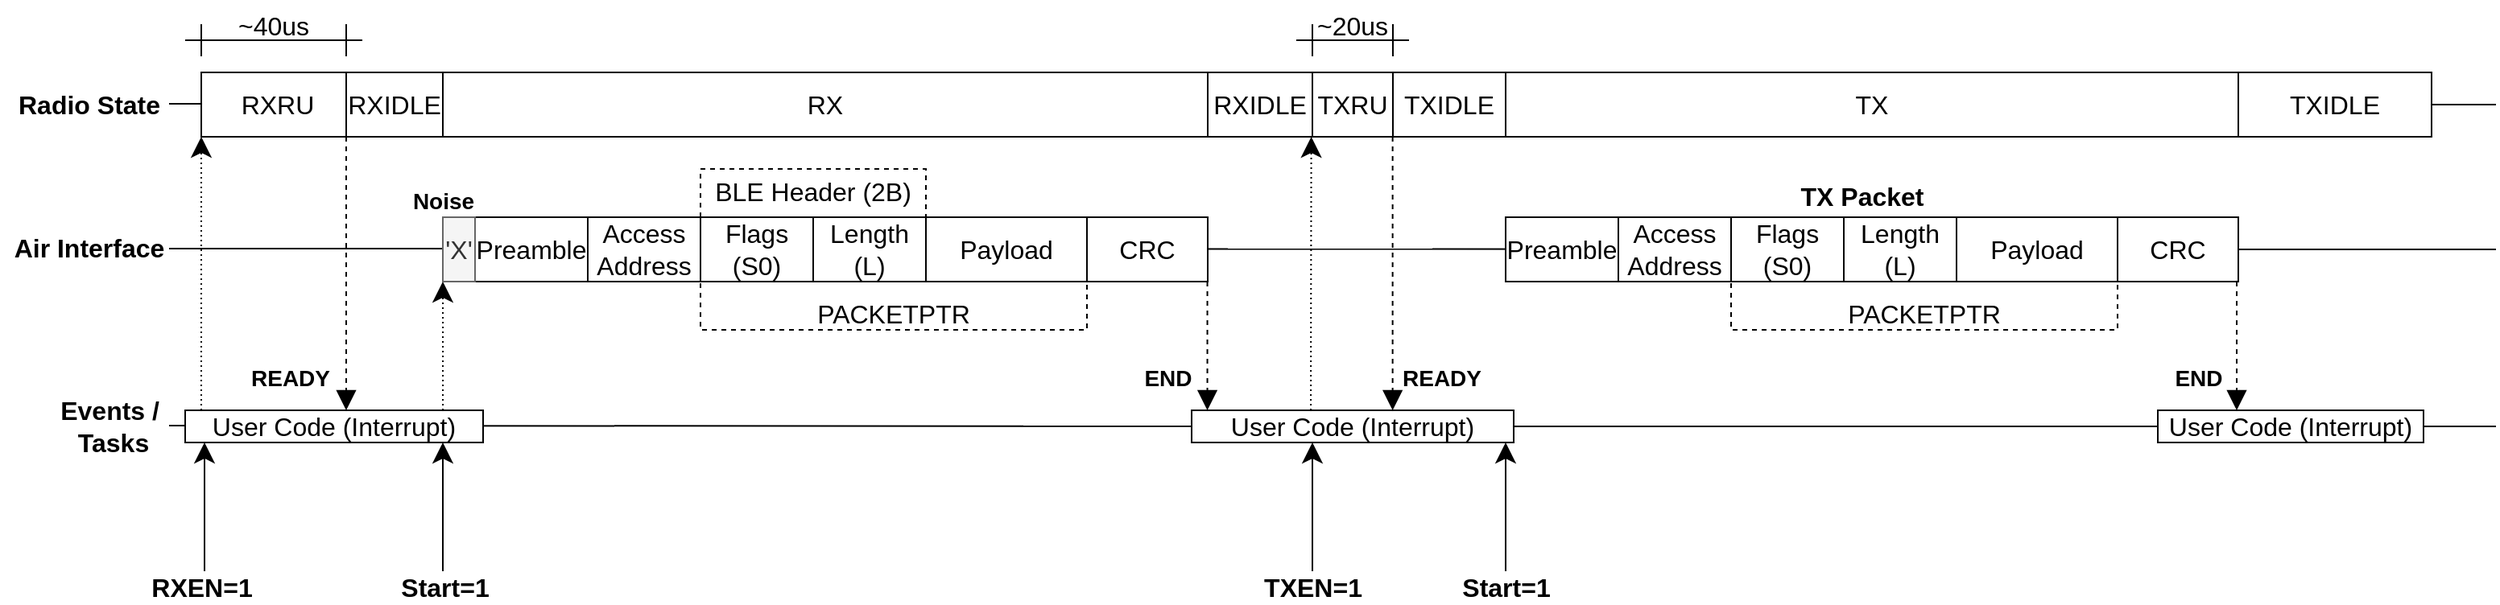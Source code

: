 <mxfile version="14.7.6" type="device"><diagram id="v2DzKBztup_fWbitFdU-" name="Page-1"><mxGraphModel dx="2254" dy="884" grid="1" gridSize="5" guides="1" tooltips="1" connect="1" arrows="1" fold="1" page="1" pageScale="1" pageWidth="827" pageHeight="1169" math="0" shadow="0"><root><mxCell id="0"/><mxCell id="1" parent="0"/><mxCell id="a7Ip4qxdmaxVf0tGtClX-4" value="" style="endArrow=none;html=1;fontSize=16;" parent="1" edge="1"><mxGeometry width="50" height="50" relative="1" as="geometry"><mxPoint x="115" y="89.5" as="sourcePoint"/><mxPoint x="1560" y="90" as="targetPoint"/></mxGeometry></mxCell><mxCell id="a7Ip4qxdmaxVf0tGtClX-1" value="RXRU" style="rounded=0;whiteSpace=wrap;html=1;fontSize=16;" parent="1" vertex="1"><mxGeometry x="135" y="70" width="95" height="40" as="geometry"/></mxCell><mxCell id="a7Ip4qxdmaxVf0tGtClX-2" value="RX" style="rounded=0;whiteSpace=wrap;html=1;fontSize=16;connectable=0;" parent="1" vertex="1"><mxGeometry x="285" y="70" width="475" height="40" as="geometry"/></mxCell><mxCell id="a7Ip4qxdmaxVf0tGtClX-3" value="RXIDLE" style="rounded=0;whiteSpace=wrap;html=1;fontSize=16;" parent="1" vertex="1"><mxGeometry x="760" y="70" width="65" height="40" as="geometry"/></mxCell><mxCell id="a7Ip4qxdmaxVf0tGtClX-5" value="Radio State" style="text;html=1;align=center;verticalAlign=middle;resizable=0;points=[];autosize=1;strokeColor=none;fontSize=16;rotation=0;fontStyle=1" parent="1" vertex="1"><mxGeometry x="15" y="80" width="100" height="20" as="geometry"/></mxCell><mxCell id="a7Ip4qxdmaxVf0tGtClX-6" value="" style="endArrow=none;html=1;fontSize=16;" parent="1" edge="1"><mxGeometry width="50" height="50" relative="1" as="geometry"><mxPoint x="115" y="179.5" as="sourcePoint"/><mxPoint x="1560" y="180" as="targetPoint"/></mxGeometry></mxCell><mxCell id="a7Ip4qxdmaxVf0tGtClX-10" value="Air Interface" style="text;html=1;align=center;verticalAlign=middle;resizable=0;points=[];autosize=1;strokeColor=none;fontSize=16;rotation=0;fontStyle=1" parent="1" vertex="1"><mxGeometry x="10" y="169" width="110" height="20" as="geometry"/></mxCell><mxCell id="a7Ip4qxdmaxVf0tGtClX-11" value="Preamble" style="rounded=0;whiteSpace=wrap;html=1;fontSize=16;" parent="1" vertex="1"><mxGeometry x="305" y="160" width="70" height="40" as="geometry"/></mxCell><mxCell id="a7Ip4qxdmaxVf0tGtClX-12" value="Access Address" style="rounded=0;whiteSpace=wrap;html=1;fontSize=16;" parent="1" vertex="1"><mxGeometry x="375" y="160" width="70" height="40" as="geometry"/></mxCell><mxCell id="a7Ip4qxdmaxVf0tGtClX-14" value="Flags&lt;br&gt;(S0)" style="rounded=0;whiteSpace=wrap;html=1;fontSize=16;" parent="1" vertex="1"><mxGeometry x="445" y="160" width="70" height="40" as="geometry"/></mxCell><mxCell id="a7Ip4qxdmaxVf0tGtClX-15" value="Length&lt;br&gt;(L)" style="rounded=0;whiteSpace=wrap;html=1;fontSize=16;" parent="1" vertex="1"><mxGeometry x="515" y="160" width="70" height="40" as="geometry"/></mxCell><mxCell id="a7Ip4qxdmaxVf0tGtClX-16" value="Payload" style="rounded=0;whiteSpace=wrap;html=1;fontSize=16;" parent="1" vertex="1"><mxGeometry x="585" y="160" width="100" height="40" as="geometry"/></mxCell><mxCell id="a7Ip4qxdmaxVf0tGtClX-17" value="CRC" style="rounded=0;whiteSpace=wrap;html=1;fontSize=16;" parent="1" vertex="1"><mxGeometry x="685" y="160" width="75" height="40" as="geometry"/></mxCell><mxCell id="a7Ip4qxdmaxVf0tGtClX-19" value="Events /&amp;nbsp;&lt;br&gt;Tasks" style="text;html=1;align=center;verticalAlign=middle;resizable=0;points=[];autosize=1;strokeColor=none;fontSize=16;rotation=0;fontStyle=1" parent="1" vertex="1"><mxGeometry x="40" y="270" width="80" height="40" as="geometry"/></mxCell><mxCell id="a7Ip4qxdmaxVf0tGtClX-21" value="" style="endArrow=classic;html=1;fontSize=16;strokeWidth=1;endSize=10;startSize=10;" parent="1" edge="1"><mxGeometry width="50" height="50" relative="1" as="geometry"><mxPoint x="137" y="380" as="sourcePoint"/><mxPoint x="137" y="300" as="targetPoint"/></mxGeometry></mxCell><mxCell id="mFu_I0m-nyomiKaceHUw-1" value="RXEN=1" style="text;html=1;align=center;verticalAlign=middle;resizable=0;points=[];autosize=1;strokeColor=none;fontSize=16;rotation=0;fontStyle=1" parent="1" vertex="1"><mxGeometry x="95" y="380" width="80" height="20" as="geometry"/></mxCell><mxCell id="mFu_I0m-nyomiKaceHUw-2" value="BLE Header (2B)" style="rounded=0;whiteSpace=wrap;html=1;fontSize=16;dashed=1;fillColor=none;verticalAlign=top;spacing=0;" parent="1" vertex="1"><mxGeometry x="445" y="130" width="140" height="70" as="geometry"/></mxCell><mxCell id="mFu_I0m-nyomiKaceHUw-5" value="" style="endArrow=block;html=1;fontSize=16;dashed=1;endFill=1;endSize=10;startSize=10;strokeWidth=1;" parent="1" edge="1"><mxGeometry width="50" height="50" relative="1" as="geometry"><mxPoint x="759.77" y="200" as="sourcePoint"/><mxPoint x="759.77" y="280" as="targetPoint"/></mxGeometry></mxCell><mxCell id="mFu_I0m-nyomiKaceHUw-6" value="END" style="text;html=1;align=center;verticalAlign=middle;resizable=0;points=[];autosize=1;strokeColor=none;fontSize=14;rotation=0;fontStyle=1" parent="1" vertex="1"><mxGeometry x="710" y="250" width="50" height="20" as="geometry"/></mxCell><mxCell id="mFu_I0m-nyomiKaceHUw-8" value="Noise" style="text;html=1;align=center;verticalAlign=middle;resizable=0;points=[];autosize=1;strokeColor=none;fontSize=14;rotation=0;fontStyle=1" parent="1" vertex="1"><mxGeometry x="260" y="140" width="50" height="20" as="geometry"/></mxCell><mxCell id="DgjpY8XGCn0zOo7tA8Xs-1" value="" style="endArrow=none;startArrow=none;html=1;startFill=0;endFill=0;endSize=10;startSize=10;strokeWidth=1;" parent="1" edge="1"><mxGeometry width="50" height="50" relative="1" as="geometry"><mxPoint x="125" y="50" as="sourcePoint"/><mxPoint x="235" y="50" as="targetPoint"/></mxGeometry></mxCell><mxCell id="DgjpY8XGCn0zOo7tA8Xs-2" value="" style="endArrow=none;startArrow=none;html=1;startFill=0;endFill=0;endSize=10;startSize=10;strokeWidth=1;" parent="1" edge="1"><mxGeometry width="50" height="50" relative="1" as="geometry"><mxPoint x="225" y="60" as="sourcePoint"/><mxPoint x="225" y="40" as="targetPoint"/></mxGeometry></mxCell><mxCell id="DgjpY8XGCn0zOo7tA8Xs-3" value="" style="endArrow=none;startArrow=none;html=1;startFill=0;endFill=0;endSize=10;startSize=10;strokeWidth=1;" parent="1" edge="1"><mxGeometry width="50" height="50" relative="1" as="geometry"><mxPoint x="135" y="60" as="sourcePoint"/><mxPoint x="135" y="40" as="targetPoint"/></mxGeometry></mxCell><mxCell id="DgjpY8XGCn0zOo7tA8Xs-4" value="&lt;span style=&quot;color: rgb(0 , 0 , 0) ; font-family: &amp;#34;helvetica&amp;#34; ; font-size: 16px ; font-style: normal ; font-weight: 400 ; letter-spacing: normal ; text-indent: 0px ; text-transform: none ; word-spacing: 0px ; display: inline ; float: none&quot;&gt;~40us&lt;/span&gt;" style="text;whiteSpace=wrap;html=1;align=center;labelBackgroundColor=none;" parent="1" vertex="1"><mxGeometry x="145" y="25" width="70" height="30" as="geometry"/></mxCell><mxCell id="a7Ip4qxdmaxVf0tGtClX-18" value="" style="endArrow=none;html=1;fontSize=16;startArrow=none;" parent="1" edge="1" source="zhRGlee568SKVGu8F9AD-2"><mxGeometry width="50" height="50" relative="1" as="geometry"><mxPoint x="115" y="289.5" as="sourcePoint"/><mxPoint x="1560" y="290" as="targetPoint"/></mxGeometry></mxCell><mxCell id="DgjpY8XGCn0zOo7tA8Xs-10" value="" style="endArrow=block;html=1;fontSize=16;dashed=1;endFill=1;endSize=10;startSize=10;strokeWidth=1;" parent="1" edge="1"><mxGeometry width="50" height="50" relative="1" as="geometry"><mxPoint x="225" y="110" as="sourcePoint"/><mxPoint x="225" y="280" as="targetPoint"/></mxGeometry></mxCell><mxCell id="DgjpY8XGCn0zOo7tA8Xs-11" value="READY" style="text;html=1;align=center;verticalAlign=middle;resizable=0;points=[];autosize=1;strokeColor=none;fontSize=14;rotation=0;fontStyle=1" parent="1" vertex="1"><mxGeometry x="160" y="250" width="60" height="20" as="geometry"/></mxCell><mxCell id="DgjpY8XGCn0zOo7tA8Xs-12" value="" style="endArrow=classic;html=1;fontSize=16;strokeWidth=1;endSize=10;startSize=10;" parent="1" edge="1"><mxGeometry width="50" height="50" relative="1" as="geometry"><mxPoint x="285" y="380" as="sourcePoint"/><mxPoint x="285" y="300" as="targetPoint"/></mxGeometry></mxCell><mxCell id="DgjpY8XGCn0zOo7tA8Xs-13" value="Start=1" style="text;html=1;align=center;verticalAlign=middle;resizable=0;points=[];autosize=1;strokeColor=none;fontSize=16;rotation=0;fontStyle=1" parent="1" vertex="1"><mxGeometry x="251" y="380" width="70" height="20" as="geometry"/></mxCell><mxCell id="DgjpY8XGCn0zOo7tA8Xs-14" value="" style="endArrow=classic;html=1;fontSize=16;entryX=0;entryY=1;entryDx=0;entryDy=0;strokeWidth=1;endSize=10;startSize=10;dashed=1;dashPattern=1 2;" parent="1" target="a7Ip4qxdmaxVf0tGtClX-1" edge="1"><mxGeometry width="50" height="50" relative="1" as="geometry"><mxPoint x="135" y="280" as="sourcePoint"/><mxPoint x="135.3" y="201.04" as="targetPoint"/></mxGeometry></mxCell><mxCell id="DgjpY8XGCn0zOo7tA8Xs-15" value="" style="endArrow=classic;html=1;fontSize=16;strokeWidth=1;endSize=10;startSize=10;dashed=1;dashPattern=1 2;" parent="1" edge="1"><mxGeometry width="50" height="50" relative="1" as="geometry"><mxPoint x="285" y="280" as="sourcePoint"/><mxPoint x="285" y="200" as="targetPoint"/></mxGeometry></mxCell><mxCell id="zhRGlee568SKVGu8F9AD-1" value="TXRU" style="rounded=0;whiteSpace=wrap;html=1;fontSize=16;" vertex="1" parent="1"><mxGeometry x="825" y="70" width="50" height="40" as="geometry"/></mxCell><mxCell id="zhRGlee568SKVGu8F9AD-2" value="User Code (Interrupt)" style="rounded=0;whiteSpace=wrap;html=1;fontSize=16;connectable=0;" vertex="1" parent="1"><mxGeometry x="750" y="280" width="200" height="20" as="geometry"/></mxCell><mxCell id="zhRGlee568SKVGu8F9AD-3" value="" style="endArrow=none;html=1;fontSize=16;" edge="1" parent="1" target="zhRGlee568SKVGu8F9AD-2"><mxGeometry width="50" height="50" relative="1" as="geometry"><mxPoint x="115" y="289.5" as="sourcePoint"/><mxPoint x="1405" y="290" as="targetPoint"/></mxGeometry></mxCell><mxCell id="a7Ip4qxdmaxVf0tGtClX-20" value="User Code (Interrupt)" style="rounded=0;whiteSpace=wrap;html=1;fontSize=16;connectable=0;" parent="1" vertex="1"><mxGeometry x="125" y="280" width="185" height="20" as="geometry"/></mxCell><mxCell id="zhRGlee568SKVGu8F9AD-7" value="" style="endArrow=classic;html=1;fontSize=16;strokeWidth=1;endSize=10;startSize=10;" edge="1" parent="1"><mxGeometry width="50" height="50" relative="1" as="geometry"><mxPoint x="825" y="380" as="sourcePoint"/><mxPoint x="825" y="300.0" as="targetPoint"/></mxGeometry></mxCell><mxCell id="zhRGlee568SKVGu8F9AD-8" value="TXEN=1" style="text;html=1;align=center;verticalAlign=middle;resizable=0;points=[];autosize=1;strokeColor=none;fontSize=16;rotation=0;fontStyle=1;connectable=0;" vertex="1" parent="1"><mxGeometry x="785" y="380" width="80" height="20" as="geometry"/></mxCell><mxCell id="zhRGlee568SKVGu8F9AD-9" value="TXIDLE" style="rounded=0;whiteSpace=wrap;html=1;fontSize=16;" vertex="1" parent="1"><mxGeometry x="875" y="70" width="70" height="40" as="geometry"/></mxCell><mxCell id="zhRGlee568SKVGu8F9AD-10" value="" style="endArrow=classic;html=1;fontSize=16;entryX=0;entryY=1;entryDx=0;entryDy=0;strokeWidth=1;endSize=10;startSize=10;dashed=1;dashPattern=1 2;" edge="1" parent="1"><mxGeometry width="50" height="50" relative="1" as="geometry"><mxPoint x="824" y="280" as="sourcePoint"/><mxPoint x="824.31" y="110" as="targetPoint"/></mxGeometry></mxCell><mxCell id="zhRGlee568SKVGu8F9AD-16" value="" style="endArrow=none;startArrow=none;html=1;startFill=0;endFill=0;endSize=10;startSize=10;strokeWidth=1;" edge="1" parent="1"><mxGeometry width="50" height="50" relative="1" as="geometry"><mxPoint x="815" y="50" as="sourcePoint"/><mxPoint x="885" y="50" as="targetPoint"/></mxGeometry></mxCell><mxCell id="zhRGlee568SKVGu8F9AD-17" value="" style="endArrow=none;startArrow=none;html=1;startFill=0;endFill=0;endSize=10;startSize=10;strokeWidth=1;" edge="1" parent="1"><mxGeometry width="50" height="50" relative="1" as="geometry"><mxPoint x="875" y="60" as="sourcePoint"/><mxPoint x="875" y="40" as="targetPoint"/></mxGeometry></mxCell><mxCell id="zhRGlee568SKVGu8F9AD-18" value="" style="endArrow=none;startArrow=none;html=1;startFill=0;endFill=0;endSize=10;startSize=10;strokeWidth=1;" edge="1" parent="1"><mxGeometry width="50" height="50" relative="1" as="geometry"><mxPoint x="825" y="60" as="sourcePoint"/><mxPoint x="825" y="40" as="targetPoint"/></mxGeometry></mxCell><mxCell id="zhRGlee568SKVGu8F9AD-19" value="&lt;span style=&quot;color: rgb(0 , 0 , 0) ; font-family: &amp;#34;helvetica&amp;#34; ; font-size: 16px ; font-style: normal ; font-weight: 400 ; letter-spacing: normal ; text-indent: 0px ; text-transform: none ; word-spacing: 0px ; display: inline ; float: none&quot;&gt;~20us&lt;/span&gt;" style="text;whiteSpace=wrap;html=1;align=center;labelBackgroundColor=none;" vertex="1" parent="1"><mxGeometry x="815" y="25" width="70" height="30" as="geometry"/></mxCell><mxCell id="zhRGlee568SKVGu8F9AD-20" value="TX" style="rounded=0;whiteSpace=wrap;html=1;fontSize=16;" vertex="1" parent="1"><mxGeometry x="945" y="70" width="455" height="40" as="geometry"/></mxCell><mxCell id="a7Ip4qxdmaxVf0tGtClX-8" value="'X'" style="rounded=0;whiteSpace=wrap;html=1;fontSize=16;fillColor=#f5f5f5;strokeColor=#666666;fontColor=#333333;" parent="1" vertex="1"><mxGeometry x="285" y="160" width="20" height="40" as="geometry"/></mxCell><mxCell id="zhRGlee568SKVGu8F9AD-23" value="RXIDLE" style="rounded=0;whiteSpace=wrap;html=1;fontSize=16;" vertex="1" parent="1"><mxGeometry x="225" y="70" width="60" height="40" as="geometry"/></mxCell><mxCell id="zhRGlee568SKVGu8F9AD-24" value="" style="endArrow=classic;html=1;fontSize=16;strokeWidth=1;endSize=10;startSize=10;" edge="1" parent="1"><mxGeometry width="50" height="50" relative="1" as="geometry"><mxPoint x="945" y="380" as="sourcePoint"/><mxPoint x="945" y="300" as="targetPoint"/></mxGeometry></mxCell><mxCell id="zhRGlee568SKVGu8F9AD-25" value="Start=1" style="text;html=1;align=center;verticalAlign=middle;resizable=0;points=[];autosize=1;strokeColor=none;fontSize=16;rotation=0;fontStyle=1" vertex="1" parent="1"><mxGeometry x="910" y="380" width="70" height="20" as="geometry"/></mxCell><mxCell id="zhRGlee568SKVGu8F9AD-26" value="TXIDLE" style="rounded=0;whiteSpace=wrap;html=1;fontSize=16;" vertex="1" parent="1"><mxGeometry x="1400" y="70" width="120" height="40" as="geometry"/></mxCell><mxCell id="zhRGlee568SKVGu8F9AD-27" value="Preamble" style="rounded=0;whiteSpace=wrap;html=1;fontSize=16;" vertex="1" parent="1"><mxGeometry x="945" y="160" width="70" height="40" as="geometry"/></mxCell><mxCell id="zhRGlee568SKVGu8F9AD-28" value="Access Address" style="rounded=0;whiteSpace=wrap;html=1;fontSize=16;" vertex="1" parent="1"><mxGeometry x="1015" y="160" width="70" height="40" as="geometry"/></mxCell><mxCell id="zhRGlee568SKVGu8F9AD-29" value="Flags&lt;br&gt;(S0)" style="rounded=0;whiteSpace=wrap;html=1;fontSize=16;" vertex="1" parent="1"><mxGeometry x="1085" y="160" width="70" height="40" as="geometry"/></mxCell><mxCell id="zhRGlee568SKVGu8F9AD-30" value="Length&lt;br&gt;(L)" style="rounded=0;whiteSpace=wrap;html=1;fontSize=16;" vertex="1" parent="1"><mxGeometry x="1155" y="160" width="70" height="40" as="geometry"/></mxCell><mxCell id="zhRGlee568SKVGu8F9AD-31" value="Payload" style="rounded=0;whiteSpace=wrap;html=1;fontSize=16;" vertex="1" parent="1"><mxGeometry x="1225" y="160" width="100" height="40" as="geometry"/></mxCell><mxCell id="zhRGlee568SKVGu8F9AD-32" value="CRC" style="rounded=0;whiteSpace=wrap;html=1;fontSize=16;" vertex="1" parent="1"><mxGeometry x="1325" y="160" width="75" height="40" as="geometry"/></mxCell><mxCell id="zhRGlee568SKVGu8F9AD-38" value="TX Packet" style="text;html=1;align=center;verticalAlign=middle;resizable=0;points=[];autosize=1;strokeColor=none;fontSize=16;rotation=0;fontStyle=1" vertex="1" parent="1"><mxGeometry x="1121" y="134" width="90" height="25" as="geometry"/></mxCell><mxCell id="zhRGlee568SKVGu8F9AD-39" value="User Code (Interrupt)" style="rounded=0;whiteSpace=wrap;html=1;fontSize=16;connectable=0;" vertex="1" parent="1"><mxGeometry x="1350" y="280" width="165" height="20" as="geometry"/></mxCell><mxCell id="zhRGlee568SKVGu8F9AD-40" value="" style="endArrow=block;html=1;fontSize=16;dashed=1;endFill=1;endSize=10;startSize=10;strokeWidth=1;" edge="1" parent="1"><mxGeometry width="50" height="50" relative="1" as="geometry"><mxPoint x="1399" y="200" as="sourcePoint"/><mxPoint x="1399" y="280" as="targetPoint"/></mxGeometry></mxCell><mxCell id="zhRGlee568SKVGu8F9AD-41" value="END" style="text;html=1;align=center;verticalAlign=middle;resizable=0;points=[];autosize=1;strokeColor=none;fontSize=14;rotation=0;fontStyle=1" vertex="1" parent="1"><mxGeometry x="1350" y="250" width="50" height="20" as="geometry"/></mxCell><mxCell id="zhRGlee568SKVGu8F9AD-46" value="PACKETPTR" style="rounded=0;whiteSpace=wrap;html=1;fontSize=16;dashed=1;fillColor=none;verticalAlign=bottom;spacing=0;" vertex="1" parent="1"><mxGeometry x="445" y="160" width="240" height="70" as="geometry"/></mxCell><mxCell id="zhRGlee568SKVGu8F9AD-47" value="PACKETPTR" style="rounded=0;whiteSpace=wrap;html=1;fontSize=16;dashed=1;fillColor=none;verticalAlign=bottom;spacing=0;" vertex="1" parent="1"><mxGeometry x="1085" y="160" width="240" height="70" as="geometry"/></mxCell><mxCell id="zhRGlee568SKVGu8F9AD-48" value="" style="endArrow=block;html=1;fontSize=16;dashed=1;endFill=1;endSize=10;startSize=10;strokeWidth=1;" edge="1" parent="1"><mxGeometry width="50" height="50" relative="1" as="geometry"><mxPoint x="874.82" y="110" as="sourcePoint"/><mxPoint x="874.82" y="280" as="targetPoint"/></mxGeometry></mxCell><mxCell id="zhRGlee568SKVGu8F9AD-49" value="READY" style="text;html=1;align=center;verticalAlign=middle;resizable=0;points=[];autosize=1;strokeColor=none;fontSize=14;rotation=0;fontStyle=1" vertex="1" parent="1"><mxGeometry x="875" y="250" width="60" height="20" as="geometry"/></mxCell></root></mxGraphModel></diagram></mxfile>